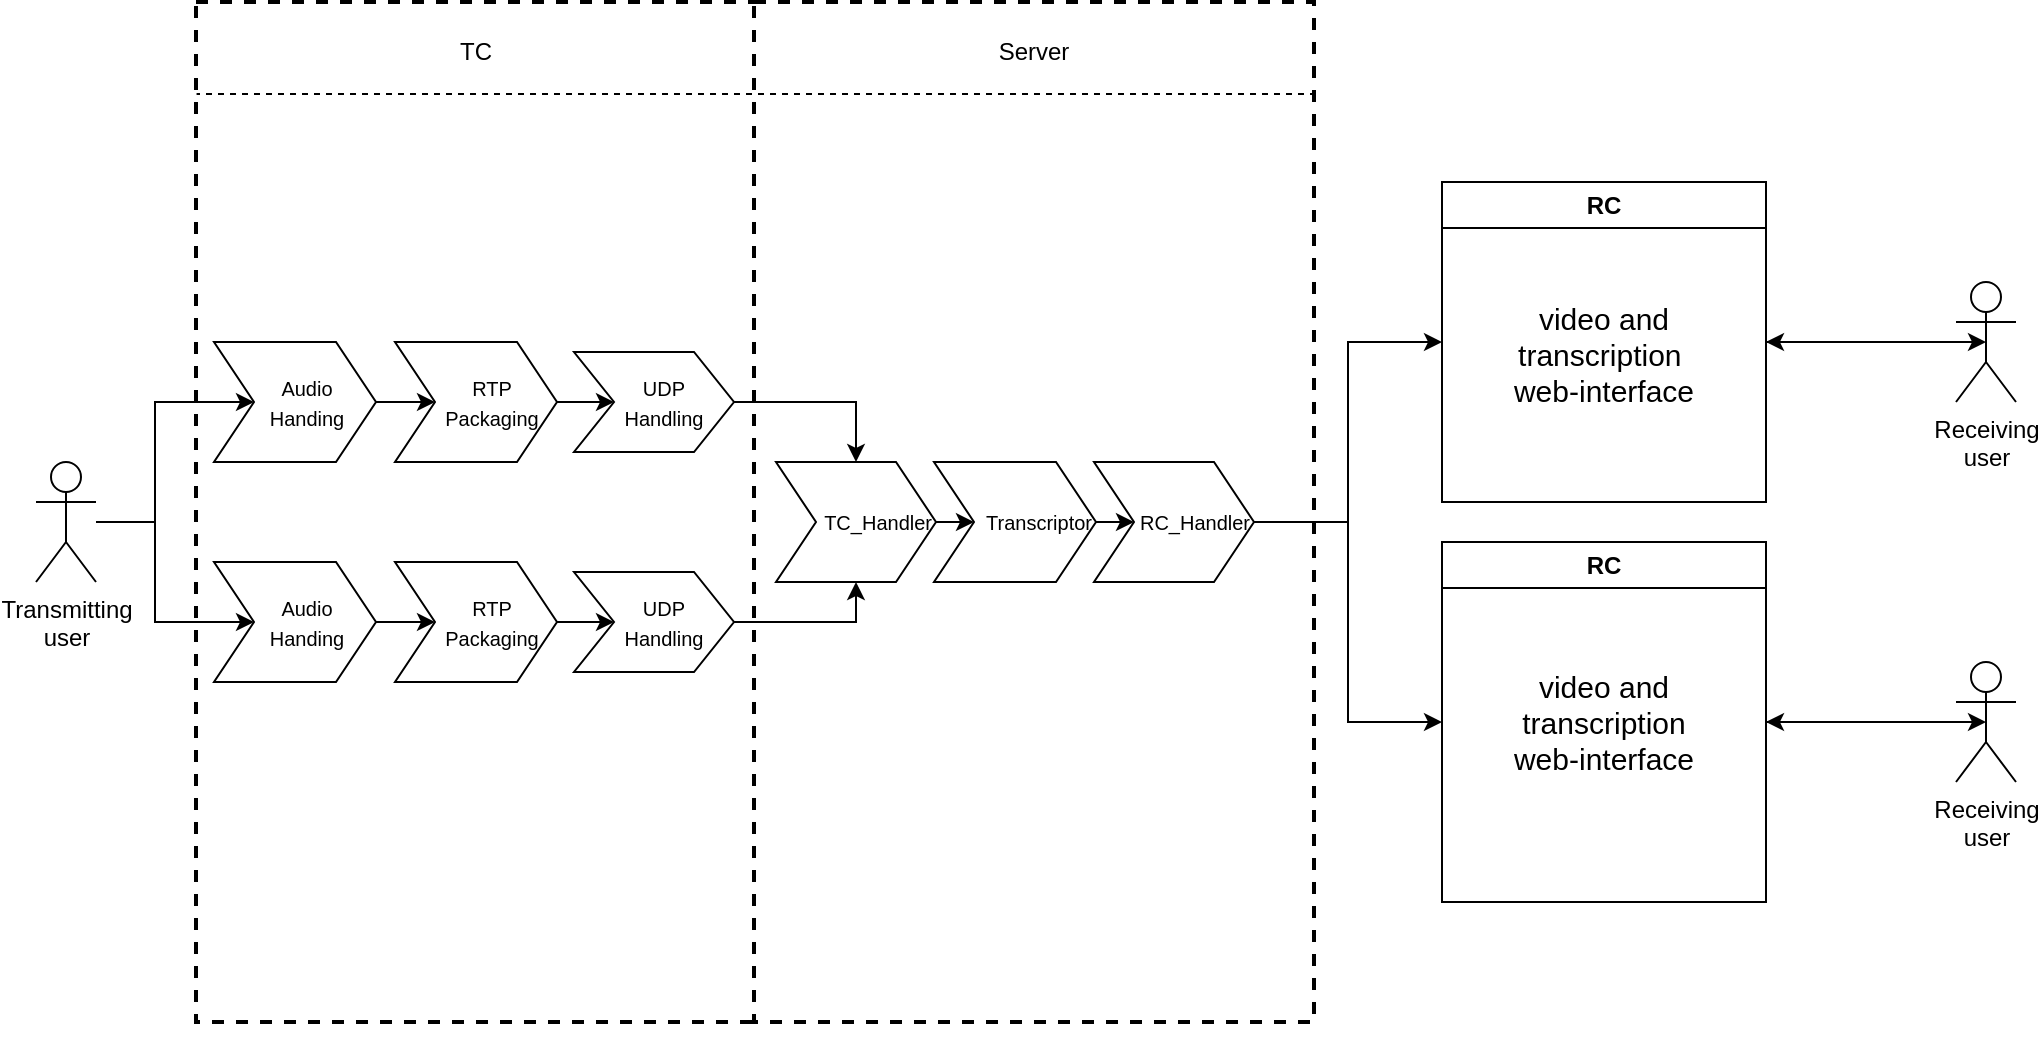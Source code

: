 <mxfile version="12.2.4" pages="1"><diagram name="Page-1" id="p2gqkB8gP3pv3THqobbr"><mxGraphModel dx="1482" dy="1680" grid="1" gridSize="10" guides="1" tooltips="1" connect="1" arrows="1" fold="1" page="1" pageScale="1" pageWidth="850" pageHeight="1100" math="0" shadow="0"><root><mxCell id="0"/><mxCell id="1" parent="0"/><mxCell id="0UKhfOMYN1Y_4degjinE-4" value="" style="rounded=0;whiteSpace=wrap;html=1;dashed=1;strokeWidth=2;" parent="1" vertex="1"><mxGeometry x="-120" width="280" height="510" as="geometry"/></mxCell><mxCell id="0UKhfOMYN1Y_4degjinE-5" value="" style="rounded=0;whiteSpace=wrap;html=1;dashed=1;strokeWidth=2;" parent="1" vertex="1"><mxGeometry x="159" width="280" height="510" as="geometry"/></mxCell><mxCell id="0UKhfOMYN1Y_4degjinE-7" value="" style="endArrow=none;dashed=1;html=1;rounded=0;entryX=0.001;entryY=0.05;entryDx=0;entryDy=0;entryPerimeter=0;" parent="1" edge="1"><mxGeometry width="50" height="50" relative="1" as="geometry"><mxPoint x="440" y="46" as="sourcePoint"/><mxPoint x="-119.72" y="46" as="targetPoint"/></mxGeometry></mxCell><mxCell id="0UKhfOMYN1Y_4degjinE-8" value="TC" style="text;html=1;align=center;verticalAlign=middle;whiteSpace=wrap;rounded=0;" parent="1" vertex="1"><mxGeometry x="-10" y="10" width="60" height="30" as="geometry"/></mxCell><mxCell id="0UKhfOMYN1Y_4degjinE-9" value="Server" style="text;html=1;align=center;verticalAlign=middle;whiteSpace=wrap;rounded=0;" parent="1" vertex="1"><mxGeometry x="269" y="10" width="60" height="30" as="geometry"/></mxCell><mxCell id="0UKhfOMYN1Y_4degjinE-22" style="edgeStyle=orthogonalEdgeStyle;rounded=0;orthogonalLoop=1;jettySize=auto;html=1;" parent="1" source="0UKhfOMYN1Y_4degjinE-24" target="0UKhfOMYN1Y_4degjinE-34" edge="1"><mxGeometry relative="1" as="geometry"/></mxCell><mxCell id="0UKhfOMYN1Y_4degjinE-23" style="edgeStyle=orthogonalEdgeStyle;rounded=0;orthogonalLoop=1;jettySize=auto;html=1;entryX=0;entryY=0.5;entryDx=0;entryDy=0;" parent="1" source="0UKhfOMYN1Y_4degjinE-24" target="0UKhfOMYN1Y_4degjinE-37" edge="1"><mxGeometry relative="1" as="geometry"><mxPoint x="-91" y="200" as="targetPoint"/></mxGeometry></mxCell><mxCell id="0UKhfOMYN1Y_4degjinE-24" value="Transmitting&lt;div&gt;user&lt;/div&gt;" style="shape=umlActor;verticalLabelPosition=bottom;verticalAlign=top;html=1;outlineConnect=0;" parent="1" vertex="1"><mxGeometry x="-200" y="230" width="30" height="60" as="geometry"/></mxCell><mxCell id="0UKhfOMYN1Y_4degjinE-25" value="" style="edgeStyle=orthogonalEdgeStyle;rounded=0;orthogonalLoop=1;jettySize=auto;html=1;" parent="1" edge="1"><mxGeometry relative="1" as="geometry"><mxPoint x="229" y="200" as="targetPoint"/></mxGeometry></mxCell><mxCell id="0UKhfOMYN1Y_4degjinE-28" value="" style="edgeStyle=orthogonalEdgeStyle;rounded=0;orthogonalLoop=1;jettySize=auto;html=1;" parent="1" source="0UKhfOMYN1Y_4degjinE-29" target="0UKhfOMYN1Y_4degjinE-30" edge="1"><mxGeometry relative="1" as="geometry"/></mxCell><mxCell id="0UKhfOMYN1Y_4degjinE-29" value="&lt;font style=&quot;font-size: 10px;&quot;&gt;RTP Packaging&lt;/font&gt;" style="shape=step;perimeter=stepPerimeter;whiteSpace=wrap;html=1;fixedSize=1;labelPosition=center;verticalLabelPosition=middle;align=center;verticalAlign=middle;textDirection=rtl;spacingLeft=15;" parent="1" vertex="1"><mxGeometry x="-20.5" y="280" width="81" height="60" as="geometry"/></mxCell><mxCell id="0UKhfOMYN1Y_4degjinE-58" style="edgeStyle=orthogonalEdgeStyle;rounded=0;orthogonalLoop=1;jettySize=auto;html=1;entryX=0.5;entryY=1;entryDx=0;entryDy=0;" parent="1" source="0UKhfOMYN1Y_4degjinE-30" target="0UKhfOMYN1Y_4degjinE-45" edge="1"><mxGeometry relative="1" as="geometry"/></mxCell><mxCell id="0UKhfOMYN1Y_4degjinE-30" value="&lt;font style=&quot;font-size: 10px;&quot;&gt;UDP&lt;/font&gt;&lt;div&gt;&lt;font style=&quot;font-size: 10px;&quot;&gt;Handling&lt;/font&gt;&lt;br&gt;&lt;/div&gt;" style="shape=step;perimeter=stepPerimeter;whiteSpace=wrap;html=1;fixedSize=1;spacingLeft=10;" parent="1" vertex="1"><mxGeometry x="69" y="285" width="80" height="50" as="geometry"/></mxCell><mxCell id="0UKhfOMYN1Y_4degjinE-31" value="" style="edgeStyle=orthogonalEdgeStyle;rounded=0;orthogonalLoop=1;jettySize=auto;html=1;" parent="1" edge="1"><mxGeometry relative="1" as="geometry"><mxPoint x="69" y="200" as="targetPoint"/></mxGeometry></mxCell><mxCell id="0UKhfOMYN1Y_4degjinE-33" value="" style="edgeStyle=orthogonalEdgeStyle;rounded=0;orthogonalLoop=1;jettySize=auto;html=1;" parent="1" source="0UKhfOMYN1Y_4degjinE-34" target="0UKhfOMYN1Y_4degjinE-29" edge="1"><mxGeometry relative="1" as="geometry"/></mxCell><mxCell id="0UKhfOMYN1Y_4degjinE-34" value="&lt;font style=&quot;font-size: 10px;&quot;&gt;Audio&lt;/font&gt;&lt;div&gt;&lt;font style=&quot;font-size: 10px;&quot;&gt;Handing&lt;/font&gt;&lt;/div&gt;" style="shape=step;perimeter=stepPerimeter;whiteSpace=wrap;html=1;fixedSize=1;spacingLeft=12;" parent="1" vertex="1"><mxGeometry x="-111" y="280" width="81" height="60" as="geometry"/></mxCell><mxCell id="0UKhfOMYN1Y_4degjinE-40" style="edgeStyle=orthogonalEdgeStyle;rounded=0;orthogonalLoop=1;jettySize=auto;html=1;entryX=0;entryY=0.5;entryDx=0;entryDy=0;" parent="1" source="0UKhfOMYN1Y_4degjinE-35" target="0UKhfOMYN1Y_4degjinE-36" edge="1"><mxGeometry relative="1" as="geometry"/></mxCell><mxCell id="0UKhfOMYN1Y_4degjinE-35" value="&lt;font style=&quot;font-size: 10px;&quot;&gt;RTP Packaging&lt;/font&gt;" style="shape=step;perimeter=stepPerimeter;whiteSpace=wrap;html=1;fixedSize=1;labelPosition=center;verticalLabelPosition=middle;align=center;verticalAlign=middle;textDirection=rtl;spacingLeft=15;" parent="1" vertex="1"><mxGeometry x="-20.5" y="170" width="81" height="60" as="geometry"/></mxCell><mxCell id="0UKhfOMYN1Y_4degjinE-57" style="edgeStyle=orthogonalEdgeStyle;rounded=0;orthogonalLoop=1;jettySize=auto;html=1;" parent="1" source="0UKhfOMYN1Y_4degjinE-36" target="0UKhfOMYN1Y_4degjinE-45" edge="1"><mxGeometry relative="1" as="geometry"/></mxCell><mxCell id="0UKhfOMYN1Y_4degjinE-36" value="&lt;font style=&quot;font-size: 10px;&quot;&gt;UDP&lt;/font&gt;&lt;div&gt;&lt;font style=&quot;font-size: 10px;&quot;&gt;Handling&lt;/font&gt;&lt;br&gt;&lt;/div&gt;" style="shape=step;perimeter=stepPerimeter;whiteSpace=wrap;html=1;fixedSize=1;spacingLeft=10;" parent="1" vertex="1"><mxGeometry x="69" y="175" width="80" height="50" as="geometry"/></mxCell><mxCell id="0UKhfOMYN1Y_4degjinE-39" style="edgeStyle=orthogonalEdgeStyle;rounded=0;orthogonalLoop=1;jettySize=auto;html=1;entryX=0;entryY=0.5;entryDx=0;entryDy=0;" parent="1" source="0UKhfOMYN1Y_4degjinE-37" target="0UKhfOMYN1Y_4degjinE-35" edge="1"><mxGeometry relative="1" as="geometry"/></mxCell><mxCell id="0UKhfOMYN1Y_4degjinE-37" value="&lt;font style=&quot;font-size: 10px;&quot;&gt;Audio&lt;/font&gt;&lt;div&gt;&lt;font style=&quot;font-size: 10px;&quot;&gt;Handing&lt;/font&gt;&lt;/div&gt;" style="shape=step;perimeter=stepPerimeter;whiteSpace=wrap;html=1;fixedSize=1;spacingLeft=12;" parent="1" vertex="1"><mxGeometry x="-111" y="170" width="81" height="60" as="geometry"/></mxCell><mxCell id="0UKhfOMYN1Y_4degjinE-56" style="edgeStyle=orthogonalEdgeStyle;rounded=0;orthogonalLoop=1;jettySize=auto;html=1;exitX=1;exitY=0.5;exitDx=0;exitDy=0;entryX=0;entryY=0.5;entryDx=0;entryDy=0;" parent="1" source="0UKhfOMYN1Y_4degjinE-45" target="0UKhfOMYN1Y_4degjinE-50" edge="1"><mxGeometry relative="1" as="geometry"/></mxCell><mxCell id="0UKhfOMYN1Y_4degjinE-45" value="&lt;font style=&quot;font-size: 10px;&quot;&gt;TC_Handler&lt;/font&gt;" style="shape=step;perimeter=stepPerimeter;whiteSpace=wrap;html=1;fixedSize=1;align=right;" parent="1" vertex="1"><mxGeometry x="170" y="230" width="80" height="60" as="geometry"/></mxCell><mxCell id="0UKhfOMYN1Y_4degjinE-64" style="edgeStyle=orthogonalEdgeStyle;rounded=0;orthogonalLoop=1;jettySize=auto;html=1;entryX=0;entryY=0.5;entryDx=0;entryDy=0;" parent="1" source="0UKhfOMYN1Y_4degjinE-47" target="0UKhfOMYN1Y_4degjinE-62" edge="1"><mxGeometry relative="1" as="geometry"/></mxCell><mxCell id="0UKhfOMYN1Y_4degjinE-65" style="edgeStyle=orthogonalEdgeStyle;rounded=0;orthogonalLoop=1;jettySize=auto;html=1;entryX=0;entryY=0.5;entryDx=0;entryDy=0;" parent="1" source="0UKhfOMYN1Y_4degjinE-47" target="0UKhfOMYN1Y_4degjinE-63" edge="1"><mxGeometry relative="1" as="geometry"/></mxCell><mxCell id="0UKhfOMYN1Y_4degjinE-47" value="&lt;font style=&quot;font-size: 10px;&quot;&gt;RC_Handler&lt;/font&gt;" style="shape=step;perimeter=stepPerimeter;whiteSpace=wrap;html=1;fixedSize=1;align=right;" parent="1" vertex="1"><mxGeometry x="329" y="230" width="80" height="60" as="geometry"/></mxCell><mxCell id="0UKhfOMYN1Y_4degjinE-55" style="edgeStyle=orthogonalEdgeStyle;rounded=0;orthogonalLoop=1;jettySize=auto;html=1;exitX=1;exitY=0.5;exitDx=0;exitDy=0;entryX=0;entryY=0.5;entryDx=0;entryDy=0;" parent="1" source="0UKhfOMYN1Y_4degjinE-50" target="0UKhfOMYN1Y_4degjinE-47" edge="1"><mxGeometry relative="1" as="geometry"/></mxCell><mxCell id="0UKhfOMYN1Y_4degjinE-50" value="&lt;font style=&quot;font-size: 10px;&quot;&gt;Transcriptor&lt;/font&gt;" style="shape=step;perimeter=stepPerimeter;whiteSpace=wrap;html=1;fixedSize=1;align=right;" parent="1" vertex="1"><mxGeometry x="249" y="230" width="81" height="60" as="geometry"/></mxCell><mxCell id="0UKhfOMYN1Y_4degjinE-62" value="RC" style="swimlane;whiteSpace=wrap;html=1;startSize=23;" parent="1" vertex="1"><mxGeometry x="503" y="90" width="162" height="160" as="geometry"/></mxCell><mxCell id="0UKhfOMYN1Y_4degjinE-63" value="RC" style="swimlane;whiteSpace=wrap;html=1;" parent="1" vertex="1"><mxGeometry x="503" y="270" width="162" height="180" as="geometry"><mxRectangle x="478" y="270" width="110" height="30" as="alternateBounds"/></mxGeometry></mxCell><mxCell id="0UKhfOMYN1Y_4degjinE-67" value="&lt;font style=&quot;font-size: 15px&quot;&gt;video and&lt;/font&gt;&lt;div&gt;&lt;font style=&quot;font-size: 15px&quot;&gt;transcription web-interface&lt;/font&gt;&lt;/div&gt;" style="text;html=1;align=center;verticalAlign=middle;whiteSpace=wrap;rounded=0;" parent="0UKhfOMYN1Y_4degjinE-63" vertex="1"><mxGeometry x="21" y="57.5" width="120" height="65" as="geometry"/></mxCell><mxCell id="0UKhfOMYN1Y_4degjinE-68" value="&lt;font style=&quot;font-size: 15px&quot;&gt;video and&lt;/font&gt;&lt;div&gt;&lt;font style=&quot;font-size: 15px&quot;&gt;transcription&amp;nbsp;&lt;/font&gt;&lt;/div&gt;&lt;span style=&quot;font-size: 15px&quot;&gt;web-interface&lt;/span&gt;" style="text;html=1;align=center;verticalAlign=middle;whiteSpace=wrap;rounded=0;" parent="1" vertex="1"><mxGeometry x="524" y="143.5" width="120" height="65" as="geometry"/></mxCell><mxCell id="2" style="edgeStyle=orthogonalEdgeStyle;rounded=0;orthogonalLoop=1;jettySize=auto;html=1;entryX=1;entryY=0.5;entryDx=0;entryDy=0;" parent="1" source="0UKhfOMYN1Y_4degjinE-69" target="0UKhfOMYN1Y_4degjinE-62" edge="1"><mxGeometry relative="1" as="geometry"/></mxCell><mxCell id="0UKhfOMYN1Y_4degjinE-69" value="Receiving&lt;div&gt;user&lt;/div&gt;" style="shape=umlActor;verticalLabelPosition=bottom;verticalAlign=top;html=1;outlineConnect=0;" parent="1" vertex="1"><mxGeometry x="760" y="140" width="30" height="60" as="geometry"/></mxCell><mxCell id="3" style="edgeStyle=orthogonalEdgeStyle;rounded=0;orthogonalLoop=1;jettySize=auto;html=1;entryX=1;entryY=0.5;entryDx=0;entryDy=0;" parent="1" source="0UKhfOMYN1Y_4degjinE-72" target="0UKhfOMYN1Y_4degjinE-63" edge="1"><mxGeometry relative="1" as="geometry"/></mxCell><mxCell id="0UKhfOMYN1Y_4degjinE-72" value="Receiving&lt;div&gt;user&lt;/div&gt;" style="shape=umlActor;verticalLabelPosition=bottom;verticalAlign=top;html=1;outlineConnect=0;" parent="1" vertex="1"><mxGeometry x="760" y="330" width="30" height="60" as="geometry"/></mxCell><mxCell id="0UKhfOMYN1Y_4degjinE-73" style="edgeStyle=orthogonalEdgeStyle;rounded=0;orthogonalLoop=1;jettySize=auto;html=1;entryX=0.5;entryY=0.5;entryDx=0;entryDy=0;entryPerimeter=0;" parent="1" source="0UKhfOMYN1Y_4degjinE-62" target="0UKhfOMYN1Y_4degjinE-69" edge="1"><mxGeometry relative="1" as="geometry"/></mxCell><mxCell id="0UKhfOMYN1Y_4degjinE-74" style="edgeStyle=orthogonalEdgeStyle;rounded=0;orthogonalLoop=1;jettySize=auto;html=1;entryX=0.5;entryY=0.5;entryDx=0;entryDy=0;entryPerimeter=0;" parent="1" source="0UKhfOMYN1Y_4degjinE-63" target="0UKhfOMYN1Y_4degjinE-72" edge="1"><mxGeometry relative="1" as="geometry"/></mxCell><mxCell id="0UKhfOMYN1Y_4degjinE-75" style="edgeStyle=orthogonalEdgeStyle;rounded=0;orthogonalLoop=1;jettySize=auto;html=1;exitX=0.5;exitY=1;exitDx=0;exitDy=0;" parent="1" source="0UKhfOMYN1Y_4degjinE-5" target="0UKhfOMYN1Y_4degjinE-5" edge="1"><mxGeometry relative="1" as="geometry"/></mxCell></root></mxGraphModel></diagram></mxfile>